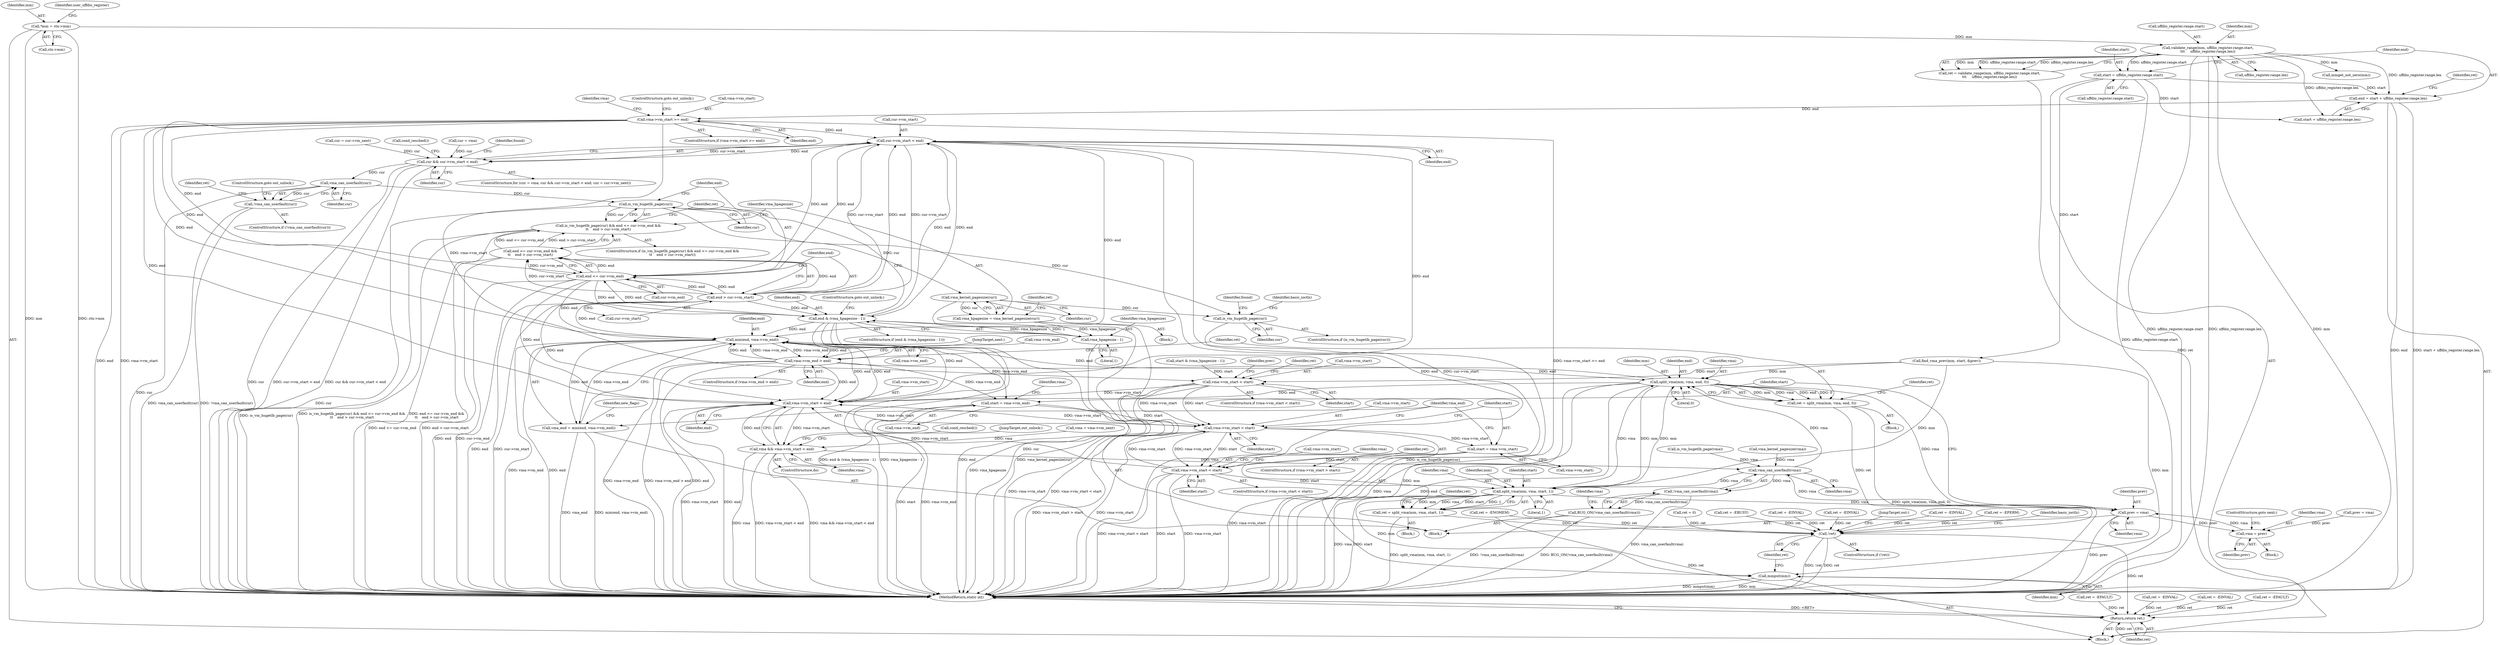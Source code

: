 digraph "0_linux_29ec90660d68bbdd69507c1c8b4e33aa299278b1@integer" {
"1000226" [label="(Call,end = start + uffdio_register.range.len)"];
"1000219" [label="(Call,start = uffdio_register.range.start)"];
"1000204" [label="(Call,validate_range(mm, uffdio_register.range.start,\n\t\t\t     uffdio_register.range.len))"];
"1000117" [label="(Call,*mm = ctx->mm)"];
"1000265" [label="(Call,vma->vm_start >= end)"];
"1000299" [label="(Call,cur->vm_start < end)"];
"1000297" [label="(Call,cur && cur->vm_start < end)"];
"1000335" [label="(Call,vma_can_userfault(cur))"];
"1000334" [label="(Call,!vma_can_userfault(cur))"];
"1000353" [label="(Call,is_vm_hugetlb_page(cur))"];
"1000352" [label="(Call,is_vm_hugetlb_page(cur) && end <= cur->vm_end &&\n\t\t    end > cur->vm_start)"];
"1000370" [label="(Call,vma_kernel_pagesize(cur))"];
"1000368" [label="(Call,vma_hpagesize = vma_kernel_pagesize(cur))"];
"1000379" [label="(Call,vma_hpagesize - 1)"];
"1000377" [label="(Call,end & (vma_hpagesize - 1))"];
"1000356" [label="(Call,end <= cur->vm_end)"];
"1000355" [label="(Call,end <= cur->vm_end &&\n\t\t    end > cur->vm_start)"];
"1000361" [label="(Call,end > cur->vm_start)"];
"1000484" [label="(Call,min(end, vma->vm_end))"];
"1000482" [label="(Call,vma_end = min(end, vma->vm_end))"];
"1000524" [label="(Call,vma->vm_end > end)"];
"1000532" [label="(Call,split_vma(mm, vma, end, 0))"];
"1000515" [label="(Call,split_vma(mm, vma, start, 1))"];
"1000513" [label="(Call,ret = split_vma(mm, vma, start, 1))"];
"1000583" [label="(Call,!ret)"];
"1000601" [label="(Return,return ret;)"];
"1000554" [label="(Call,prev = vma)"];
"1000502" [label="(Call,vma = prev)"];
"1000580" [label="(Call,mmput(mm))"];
"1000530" [label="(Call,ret = split_vma(mm, vma, end, 0))"];
"1000569" [label="(Call,vma->vm_start < end)"];
"1000472" [label="(Call,vma->vm_start > start)"];
"1000477" [label="(Call,start = vma->vm_start)"];
"1000507" [label="(Call,vma->vm_start < start)"];
"1000567" [label="(Call,vma && vma->vm_start < end)"];
"1000431" [label="(Call,vma_can_userfault(vma))"];
"1000430" [label="(Call,!vma_can_userfault(vma))"];
"1000429" [label="(Call,BUG_ON(!vma_can_userfault(vma)))"];
"1000557" [label="(Call,start = vma->vm_end)"];
"1000403" [label="(Call,is_vm_hugetlb_page(cur))"];
"1000415" [label="(Call,vma->vm_start < start)"];
"1000486" [label="(Call,vma->vm_end)"];
"1000220" [label="(Identifier,start)"];
"1000362" [label="(Identifier,end)"];
"1000273" [label="(Identifier,vma)"];
"1000270" [label="(ControlStructure,goto out_unlock;)"];
"1000530" [label="(Call,ret = split_vma(mm, vma, end, 0))"];
"1000373" [label="(Identifier,ret)"];
"1000381" [label="(Literal,1)"];
"1000380" [label="(Identifier,vma_hpagesize)"];
"1000117" [label="(Call,*mm = ctx->mm)"];
"1000505" [label="(ControlStructure,goto next;)"];
"1000219" [label="(Call,start = uffdio_register.range.start)"];
"1000118" [label="(Identifier,mm)"];
"1000479" [label="(Call,vma->vm_start)"];
"1000404" [label="(Identifier,cur)"];
"1000211" [label="(Call,uffdio_register.range.len)"];
"1000511" [label="(Identifier,start)"];
"1000402" [label="(ControlStructure,if (is_vm_hugetlb_page(cur)))"];
"1000573" [label="(Identifier,end)"];
"1000265" [label="(Call,vma->vm_start >= end)"];
"1000304" [label="(Call,cur = cur->vm_next)"];
"1000514" [label="(Identifier,ret)"];
"1000228" [label="(Call,start + uffdio_register.range.len)"];
"1000241" [label="(Call,mmget_not_zero(mm))"];
"1000426" [label="(ControlStructure,do)"];
"1000115" [label="(Block,)"];
"1000533" [label="(Identifier,mm)"];
"1000356" [label="(Call,end <= cur->vm_end)"];
"1000431" [label="(Call,vma_can_userfault(vma))"];
"1000484" [label="(Call,min(end, vma->vm_end))"];
"1000379" [label="(Call,vma_hpagesize - 1)"];
"1000352" [label="(Call,is_vm_hugetlb_page(cur) && end <= cur->vm_end &&\n\t\t    end > cur->vm_start)"];
"1000236" [label="(Identifier,ret)"];
"1000581" [label="(Identifier,mm)"];
"1000227" [label="(Identifier,end)"];
"1000568" [label="(Identifier,vma)"];
"1000512" [label="(Block,)"];
"1000503" [label="(Identifier,vma)"];
"1000473" [label="(Call,vma->vm_start)"];
"1000334" [label="(Call,!vma_can_userfault(cur))"];
"1000335" [label="(Call,vma_can_userfault(cur))"];
"1000603" [label="(MethodReturn,static int)"];
"1000297" [label="(Call,cur && cur->vm_start < end)"];
"1000371" [label="(Identifier,cur)"];
"1000513" [label="(Call,ret = split_vma(mm, vma, start, 1))"];
"1000483" [label="(Identifier,vma_end)"];
"1000205" [label="(Identifier,mm)"];
"1000206" [label="(Call,uffdio_register.range.start)"];
"1000414" [label="(ControlStructure,if (vma->vm_start < start))"];
"1000251" [label="(Call,find_vma_prev(mm, start, &prev))"];
"1000596" [label="(Call,ret = -EFAULT)"];
"1000432" [label="(Identifier,vma)"];
"1000406" [label="(Identifier,basic_ioctls)"];
"1000119" [label="(Call,ctx->mm)"];
"1000136" [label="(Identifier,user_uffdio_register)"];
"1000264" [label="(ControlStructure,if (vma->vm_start >= end))"];
"1000477" [label="(Call,start = vma->vm_start)"];
"1000557" [label="(Call,start = vma->vm_end)"];
"1000423" [label="(Call,ret = 0)"];
"1000428" [label="(Call,cond_resched())"];
"1000383" [label="(Call,ret = -EBUSY)"];
"1000272" [label="(Call,is_vm_hugetlb_page(vma))"];
"1000226" [label="(Call,end = start + uffdio_register.range.len)"];
"1000260" [label="(Call,ret = -EINVAL)"];
"1000361" [label="(Call,end > cur->vm_start)"];
"1000558" [label="(Identifier,start)"];
"1000378" [label="(Identifier,end)"];
"1000310" [label="(Call,cond_resched())"];
"1000521" [label="(Identifier,ret)"];
"1000523" [label="(ControlStructure,if (vma->vm_end > end))"];
"1000351" [label="(ControlStructure,if (is_vm_hugetlb_page(cur) && end <= cur->vm_end &&\n\t\t    end > cur->vm_start))"];
"1000482" [label="(Call,vma_end = min(end, vma->vm_end))"];
"1000370" [label="(Call,vma_kernel_pagesize(cur))"];
"1000437" [label="(Identifier,vma)"];
"1000490" [label="(Identifier,new_flags)"];
"1000427" [label="(Block,)"];
"1000281" [label="(Call,start & (vma_hpagesize - 1))"];
"1000602" [label="(Identifier,ret)"];
"1000294" [label="(Call,cur = vma)"];
"1000540" [label="(JumpTarget,next:)"];
"1000531" [label="(Identifier,ret)"];
"1000372" [label="(Call,ret = -EINVAL)"];
"1000517" [label="(Identifier,vma)"];
"1000600" [label="(JumpTarget,out:)"];
"1000303" [label="(Identifier,end)"];
"1000155" [label="(Call,ret = -EINVAL)"];
"1000204" [label="(Call,validate_range(mm, uffdio_register.range.start,\n\t\t\t     uffdio_register.range.len))"];
"1000485" [label="(Identifier,end)"];
"1000529" [label="(Block,)"];
"1000535" [label="(Identifier,end)"];
"1000574" [label="(JumpTarget,out_unlock:)"];
"1000538" [label="(Identifier,ret)"];
"1000337" [label="(ControlStructure,goto out_unlock;)"];
"1000536" [label="(Literal,0)"];
"1000354" [label="(Identifier,cur)"];
"1000299" [label="(Call,cur->vm_start < end)"];
"1000376" [label="(ControlStructure,if (end & (vma_hpagesize - 1)))"];
"1000409" [label="(Identifier,found)"];
"1000300" [label="(Call,cur->vm_start)"];
"1000554" [label="(Call,prev = vma)"];
"1000567" [label="(Call,vma && vma->vm_start < end)"];
"1000421" [label="(Identifier,prev)"];
"1000532" [label="(Call,split_vma(mm, vma, end, 0))"];
"1000476" [label="(Identifier,start)"];
"1000563" [label="(Identifier,vma)"];
"1000269" [label="(Identifier,end)"];
"1000329" [label="(Call,ret = -EINVAL)"];
"1000338" [label="(Call,ret = -EPERM)"];
"1000507" [label="(Call,vma->vm_start < start)"];
"1000525" [label="(Call,vma->vm_end)"];
"1000358" [label="(Call,cur->vm_end)"];
"1000368" [label="(Call,vma_hpagesize = vma_kernel_pagesize(cur))"];
"1000516" [label="(Identifier,mm)"];
"1000420" [label="(Call,prev = vma)"];
"1000524" [label="(Call,vma->vm_end > end)"];
"1000336" [label="(Identifier,cur)"];
"1000601" [label="(Return,return ret;)"];
"1000403" [label="(Call,is_vm_hugetlb_page(cur))"];
"1000384" [label="(Identifier,ret)"];
"1000515" [label="(Call,split_vma(mm, vma, start, 1))"];
"1000519" [label="(Literal,1)"];
"1000569" [label="(Call,vma->vm_start < end)"];
"1000369" [label="(Identifier,vma_hpagesize)"];
"1000582" [label="(ControlStructure,if (!ret))"];
"1000278" [label="(Call,vma_kernel_pagesize(vma))"];
"1000197" [label="(Call,ret = -EINVAL)"];
"1000382" [label="(ControlStructure,goto out_unlock;)"];
"1000413" [label="(Identifier,found)"];
"1000562" [label="(Call,vma = vma->vm_next)"];
"1000355" [label="(Call,end <= cur->vm_end &&\n\t\t    end > cur->vm_start)"];
"1000559" [label="(Call,vma->vm_end)"];
"1000526" [label="(Identifier,vma)"];
"1000221" [label="(Call,uffdio_register.range.start)"];
"1000570" [label="(Call,vma->vm_start)"];
"1000424" [label="(Identifier,ret)"];
"1000555" [label="(Identifier,prev)"];
"1000584" [label="(Identifier,ret)"];
"1000478" [label="(Identifier,start)"];
"1000416" [label="(Call,vma->vm_start)"];
"1000518" [label="(Identifier,start)"];
"1000502" [label="(Call,vma = prev)"];
"1000140" [label="(Call,ret = -EFAULT)"];
"1000504" [label="(Identifier,prev)"];
"1000471" [label="(ControlStructure,if (vma->vm_start > start))"];
"1000353" [label="(Call,is_vm_hugetlb_page(cur))"];
"1000589" [label="(Identifier,basic_ioctls)"];
"1000298" [label="(Identifier,cur)"];
"1000501" [label="(Block,)"];
"1000419" [label="(Identifier,start)"];
"1000266" [label="(Call,vma->vm_start)"];
"1000556" [label="(Identifier,vma)"];
"1000472" [label="(Call,vma->vm_start > start)"];
"1000508" [label="(Call,vma->vm_start)"];
"1000506" [label="(ControlStructure,if (vma->vm_start < start))"];
"1000377" [label="(Call,end & (vma_hpagesize - 1))"];
"1000293" [label="(ControlStructure,for (cur = vma; cur && cur->vm_start < end; cur = cur->vm_next))"];
"1000429" [label="(Call,BUG_ON(!vma_can_userfault(vma)))"];
"1000235" [label="(Call,ret = -ENOMEM)"];
"1000580" [label="(Call,mmput(mm))"];
"1000202" [label="(Call,ret = validate_range(mm, uffdio_register.range.start,\n\t\t\t     uffdio_register.range.len))"];
"1000528" [label="(Identifier,end)"];
"1000430" [label="(Call,!vma_can_userfault(vma))"];
"1000357" [label="(Identifier,end)"];
"1000333" [label="(ControlStructure,if (!vma_can_userfault(cur)))"];
"1000339" [label="(Identifier,ret)"];
"1000415" [label="(Call,vma->vm_start < start)"];
"1000363" [label="(Call,cur->vm_start)"];
"1000534" [label="(Identifier,vma)"];
"1000583" [label="(Call,!ret)"];
"1000366" [label="(Block,)"];
"1000226" -> "1000115"  [label="AST: "];
"1000226" -> "1000228"  [label="CFG: "];
"1000227" -> "1000226"  [label="AST: "];
"1000228" -> "1000226"  [label="AST: "];
"1000236" -> "1000226"  [label="CFG: "];
"1000226" -> "1000603"  [label="DDG: end"];
"1000226" -> "1000603"  [label="DDG: start + uffdio_register.range.len"];
"1000219" -> "1000226"  [label="DDG: start"];
"1000204" -> "1000226"  [label="DDG: uffdio_register.range.len"];
"1000226" -> "1000265"  [label="DDG: end"];
"1000219" -> "1000115"  [label="AST: "];
"1000219" -> "1000221"  [label="CFG: "];
"1000220" -> "1000219"  [label="AST: "];
"1000221" -> "1000219"  [label="AST: "];
"1000227" -> "1000219"  [label="CFG: "];
"1000219" -> "1000603"  [label="DDG: uffdio_register.range.start"];
"1000204" -> "1000219"  [label="DDG: uffdio_register.range.start"];
"1000219" -> "1000228"  [label="DDG: start"];
"1000219" -> "1000251"  [label="DDG: start"];
"1000204" -> "1000202"  [label="AST: "];
"1000204" -> "1000211"  [label="CFG: "];
"1000205" -> "1000204"  [label="AST: "];
"1000206" -> "1000204"  [label="AST: "];
"1000211" -> "1000204"  [label="AST: "];
"1000202" -> "1000204"  [label="CFG: "];
"1000204" -> "1000603"  [label="DDG: uffdio_register.range.start"];
"1000204" -> "1000603"  [label="DDG: uffdio_register.range.len"];
"1000204" -> "1000603"  [label="DDG: mm"];
"1000204" -> "1000202"  [label="DDG: mm"];
"1000204" -> "1000202"  [label="DDG: uffdio_register.range.start"];
"1000204" -> "1000202"  [label="DDG: uffdio_register.range.len"];
"1000117" -> "1000204"  [label="DDG: mm"];
"1000204" -> "1000228"  [label="DDG: uffdio_register.range.len"];
"1000204" -> "1000241"  [label="DDG: mm"];
"1000117" -> "1000115"  [label="AST: "];
"1000117" -> "1000119"  [label="CFG: "];
"1000118" -> "1000117"  [label="AST: "];
"1000119" -> "1000117"  [label="AST: "];
"1000136" -> "1000117"  [label="CFG: "];
"1000117" -> "1000603"  [label="DDG: mm"];
"1000117" -> "1000603"  [label="DDG: ctx->mm"];
"1000265" -> "1000264"  [label="AST: "];
"1000265" -> "1000269"  [label="CFG: "];
"1000266" -> "1000265"  [label="AST: "];
"1000269" -> "1000265"  [label="AST: "];
"1000270" -> "1000265"  [label="CFG: "];
"1000273" -> "1000265"  [label="CFG: "];
"1000265" -> "1000603"  [label="DDG: vma->vm_start >= end"];
"1000265" -> "1000603"  [label="DDG: end"];
"1000265" -> "1000603"  [label="DDG: vma->vm_start"];
"1000265" -> "1000299"  [label="DDG: end"];
"1000265" -> "1000356"  [label="DDG: end"];
"1000265" -> "1000377"  [label="DDG: end"];
"1000265" -> "1000415"  [label="DDG: vma->vm_start"];
"1000265" -> "1000484"  [label="DDG: end"];
"1000265" -> "1000569"  [label="DDG: end"];
"1000299" -> "1000297"  [label="AST: "];
"1000299" -> "1000303"  [label="CFG: "];
"1000300" -> "1000299"  [label="AST: "];
"1000303" -> "1000299"  [label="AST: "];
"1000297" -> "1000299"  [label="CFG: "];
"1000299" -> "1000603"  [label="DDG: end"];
"1000299" -> "1000603"  [label="DDG: cur->vm_start"];
"1000299" -> "1000297"  [label="DDG: cur->vm_start"];
"1000299" -> "1000297"  [label="DDG: end"];
"1000361" -> "1000299"  [label="DDG: cur->vm_start"];
"1000361" -> "1000299"  [label="DDG: end"];
"1000377" -> "1000299"  [label="DDG: end"];
"1000356" -> "1000299"  [label="DDG: end"];
"1000299" -> "1000356"  [label="DDG: end"];
"1000299" -> "1000361"  [label="DDG: cur->vm_start"];
"1000299" -> "1000377"  [label="DDG: end"];
"1000299" -> "1000484"  [label="DDG: end"];
"1000299" -> "1000569"  [label="DDG: end"];
"1000297" -> "1000293"  [label="AST: "];
"1000297" -> "1000298"  [label="CFG: "];
"1000298" -> "1000297"  [label="AST: "];
"1000310" -> "1000297"  [label="CFG: "];
"1000413" -> "1000297"  [label="CFG: "];
"1000297" -> "1000603"  [label="DDG: cur"];
"1000297" -> "1000603"  [label="DDG: cur->vm_start < end"];
"1000297" -> "1000603"  [label="DDG: cur && cur->vm_start < end"];
"1000304" -> "1000297"  [label="DDG: cur"];
"1000294" -> "1000297"  [label="DDG: cur"];
"1000297" -> "1000335"  [label="DDG: cur"];
"1000335" -> "1000334"  [label="AST: "];
"1000335" -> "1000336"  [label="CFG: "];
"1000336" -> "1000335"  [label="AST: "];
"1000334" -> "1000335"  [label="CFG: "];
"1000335" -> "1000603"  [label="DDG: cur"];
"1000335" -> "1000334"  [label="DDG: cur"];
"1000335" -> "1000353"  [label="DDG: cur"];
"1000334" -> "1000333"  [label="AST: "];
"1000337" -> "1000334"  [label="CFG: "];
"1000339" -> "1000334"  [label="CFG: "];
"1000334" -> "1000603"  [label="DDG: !vma_can_userfault(cur)"];
"1000334" -> "1000603"  [label="DDG: vma_can_userfault(cur)"];
"1000353" -> "1000352"  [label="AST: "];
"1000353" -> "1000354"  [label="CFG: "];
"1000354" -> "1000353"  [label="AST: "];
"1000357" -> "1000353"  [label="CFG: "];
"1000352" -> "1000353"  [label="CFG: "];
"1000353" -> "1000603"  [label="DDG: cur"];
"1000353" -> "1000352"  [label="DDG: cur"];
"1000353" -> "1000370"  [label="DDG: cur"];
"1000353" -> "1000403"  [label="DDG: cur"];
"1000352" -> "1000351"  [label="AST: "];
"1000352" -> "1000355"  [label="CFG: "];
"1000355" -> "1000352"  [label="AST: "];
"1000369" -> "1000352"  [label="CFG: "];
"1000384" -> "1000352"  [label="CFG: "];
"1000352" -> "1000603"  [label="DDG: is_vm_hugetlb_page(cur)"];
"1000352" -> "1000603"  [label="DDG: is_vm_hugetlb_page(cur) && end <= cur->vm_end &&\n\t\t    end > cur->vm_start"];
"1000352" -> "1000603"  [label="DDG: end <= cur->vm_end &&\n\t\t    end > cur->vm_start"];
"1000355" -> "1000352"  [label="DDG: end <= cur->vm_end"];
"1000355" -> "1000352"  [label="DDG: end > cur->vm_start"];
"1000370" -> "1000368"  [label="AST: "];
"1000370" -> "1000371"  [label="CFG: "];
"1000371" -> "1000370"  [label="AST: "];
"1000368" -> "1000370"  [label="CFG: "];
"1000370" -> "1000603"  [label="DDG: cur"];
"1000370" -> "1000368"  [label="DDG: cur"];
"1000370" -> "1000403"  [label="DDG: cur"];
"1000368" -> "1000366"  [label="AST: "];
"1000369" -> "1000368"  [label="AST: "];
"1000373" -> "1000368"  [label="CFG: "];
"1000368" -> "1000603"  [label="DDG: vma_kernel_pagesize(cur)"];
"1000368" -> "1000379"  [label="DDG: vma_hpagesize"];
"1000379" -> "1000377"  [label="AST: "];
"1000379" -> "1000381"  [label="CFG: "];
"1000380" -> "1000379"  [label="AST: "];
"1000381" -> "1000379"  [label="AST: "];
"1000377" -> "1000379"  [label="CFG: "];
"1000379" -> "1000603"  [label="DDG: vma_hpagesize"];
"1000379" -> "1000377"  [label="DDG: vma_hpagesize"];
"1000379" -> "1000377"  [label="DDG: 1"];
"1000377" -> "1000376"  [label="AST: "];
"1000378" -> "1000377"  [label="AST: "];
"1000382" -> "1000377"  [label="CFG: "];
"1000384" -> "1000377"  [label="CFG: "];
"1000377" -> "1000603"  [label="DDG: end & (vma_hpagesize - 1)"];
"1000377" -> "1000603"  [label="DDG: vma_hpagesize - 1"];
"1000377" -> "1000603"  [label="DDG: end"];
"1000377" -> "1000356"  [label="DDG: end"];
"1000361" -> "1000377"  [label="DDG: end"];
"1000356" -> "1000377"  [label="DDG: end"];
"1000377" -> "1000484"  [label="DDG: end"];
"1000377" -> "1000569"  [label="DDG: end"];
"1000356" -> "1000355"  [label="AST: "];
"1000356" -> "1000358"  [label="CFG: "];
"1000357" -> "1000356"  [label="AST: "];
"1000358" -> "1000356"  [label="AST: "];
"1000362" -> "1000356"  [label="CFG: "];
"1000355" -> "1000356"  [label="CFG: "];
"1000356" -> "1000603"  [label="DDG: end"];
"1000356" -> "1000603"  [label="DDG: cur->vm_end"];
"1000356" -> "1000355"  [label="DDG: end"];
"1000356" -> "1000355"  [label="DDG: cur->vm_end"];
"1000361" -> "1000356"  [label="DDG: end"];
"1000356" -> "1000361"  [label="DDG: end"];
"1000356" -> "1000484"  [label="DDG: end"];
"1000356" -> "1000569"  [label="DDG: end"];
"1000355" -> "1000361"  [label="CFG: "];
"1000361" -> "1000355"  [label="AST: "];
"1000355" -> "1000603"  [label="DDG: end <= cur->vm_end"];
"1000355" -> "1000603"  [label="DDG: end > cur->vm_start"];
"1000361" -> "1000355"  [label="DDG: end"];
"1000361" -> "1000355"  [label="DDG: cur->vm_start"];
"1000361" -> "1000363"  [label="CFG: "];
"1000362" -> "1000361"  [label="AST: "];
"1000363" -> "1000361"  [label="AST: "];
"1000361" -> "1000603"  [label="DDG: end"];
"1000361" -> "1000603"  [label="DDG: cur->vm_start"];
"1000361" -> "1000484"  [label="DDG: end"];
"1000361" -> "1000569"  [label="DDG: end"];
"1000484" -> "1000482"  [label="AST: "];
"1000484" -> "1000486"  [label="CFG: "];
"1000485" -> "1000484"  [label="AST: "];
"1000486" -> "1000484"  [label="AST: "];
"1000482" -> "1000484"  [label="CFG: "];
"1000484" -> "1000603"  [label="DDG: vma->vm_end"];
"1000484" -> "1000603"  [label="DDG: end"];
"1000484" -> "1000482"  [label="DDG: end"];
"1000484" -> "1000482"  [label="DDG: vma->vm_end"];
"1000532" -> "1000484"  [label="DDG: end"];
"1000569" -> "1000484"  [label="DDG: end"];
"1000524" -> "1000484"  [label="DDG: end"];
"1000524" -> "1000484"  [label="DDG: vma->vm_end"];
"1000484" -> "1000524"  [label="DDG: vma->vm_end"];
"1000484" -> "1000524"  [label="DDG: end"];
"1000484" -> "1000557"  [label="DDG: vma->vm_end"];
"1000484" -> "1000569"  [label="DDG: end"];
"1000482" -> "1000427"  [label="AST: "];
"1000483" -> "1000482"  [label="AST: "];
"1000490" -> "1000482"  [label="CFG: "];
"1000482" -> "1000603"  [label="DDG: vma_end"];
"1000482" -> "1000603"  [label="DDG: min(end, vma->vm_end)"];
"1000524" -> "1000523"  [label="AST: "];
"1000524" -> "1000528"  [label="CFG: "];
"1000525" -> "1000524"  [label="AST: "];
"1000528" -> "1000524"  [label="AST: "];
"1000531" -> "1000524"  [label="CFG: "];
"1000540" -> "1000524"  [label="CFG: "];
"1000524" -> "1000603"  [label="DDG: vma->vm_end"];
"1000524" -> "1000603"  [label="DDG: vma->vm_end > end"];
"1000524" -> "1000603"  [label="DDG: end"];
"1000524" -> "1000532"  [label="DDG: end"];
"1000524" -> "1000557"  [label="DDG: vma->vm_end"];
"1000524" -> "1000569"  [label="DDG: end"];
"1000532" -> "1000530"  [label="AST: "];
"1000532" -> "1000536"  [label="CFG: "];
"1000533" -> "1000532"  [label="AST: "];
"1000534" -> "1000532"  [label="AST: "];
"1000535" -> "1000532"  [label="AST: "];
"1000536" -> "1000532"  [label="AST: "];
"1000530" -> "1000532"  [label="CFG: "];
"1000532" -> "1000603"  [label="DDG: vma"];
"1000532" -> "1000603"  [label="DDG: end"];
"1000532" -> "1000515"  [label="DDG: mm"];
"1000532" -> "1000530"  [label="DDG: mm"];
"1000532" -> "1000530"  [label="DDG: vma"];
"1000532" -> "1000530"  [label="DDG: end"];
"1000532" -> "1000530"  [label="DDG: 0"];
"1000251" -> "1000532"  [label="DDG: mm"];
"1000515" -> "1000532"  [label="DDG: mm"];
"1000515" -> "1000532"  [label="DDG: vma"];
"1000431" -> "1000532"  [label="DDG: vma"];
"1000532" -> "1000554"  [label="DDG: vma"];
"1000532" -> "1000569"  [label="DDG: end"];
"1000532" -> "1000580"  [label="DDG: mm"];
"1000515" -> "1000513"  [label="AST: "];
"1000515" -> "1000519"  [label="CFG: "];
"1000516" -> "1000515"  [label="AST: "];
"1000517" -> "1000515"  [label="AST: "];
"1000518" -> "1000515"  [label="AST: "];
"1000519" -> "1000515"  [label="AST: "];
"1000513" -> "1000515"  [label="CFG: "];
"1000515" -> "1000603"  [label="DDG: start"];
"1000515" -> "1000603"  [label="DDG: vma"];
"1000515" -> "1000513"  [label="DDG: mm"];
"1000515" -> "1000513"  [label="DDG: vma"];
"1000515" -> "1000513"  [label="DDG: start"];
"1000515" -> "1000513"  [label="DDG: 1"];
"1000251" -> "1000515"  [label="DDG: mm"];
"1000431" -> "1000515"  [label="DDG: vma"];
"1000507" -> "1000515"  [label="DDG: start"];
"1000515" -> "1000554"  [label="DDG: vma"];
"1000515" -> "1000580"  [label="DDG: mm"];
"1000513" -> "1000512"  [label="AST: "];
"1000514" -> "1000513"  [label="AST: "];
"1000521" -> "1000513"  [label="CFG: "];
"1000513" -> "1000603"  [label="DDG: split_vma(mm, vma, start, 1)"];
"1000513" -> "1000583"  [label="DDG: ret"];
"1000583" -> "1000582"  [label="AST: "];
"1000583" -> "1000584"  [label="CFG: "];
"1000584" -> "1000583"  [label="AST: "];
"1000589" -> "1000583"  [label="CFG: "];
"1000600" -> "1000583"  [label="CFG: "];
"1000583" -> "1000603"  [label="DDG: !ret"];
"1000583" -> "1000603"  [label="DDG: ret"];
"1000338" -> "1000583"  [label="DDG: ret"];
"1000235" -> "1000583"  [label="DDG: ret"];
"1000383" -> "1000583"  [label="DDG: ret"];
"1000530" -> "1000583"  [label="DDG: ret"];
"1000372" -> "1000583"  [label="DDG: ret"];
"1000423" -> "1000583"  [label="DDG: ret"];
"1000329" -> "1000583"  [label="DDG: ret"];
"1000260" -> "1000583"  [label="DDG: ret"];
"1000583" -> "1000601"  [label="DDG: ret"];
"1000601" -> "1000115"  [label="AST: "];
"1000601" -> "1000602"  [label="CFG: "];
"1000602" -> "1000601"  [label="AST: "];
"1000603" -> "1000601"  [label="CFG: "];
"1000601" -> "1000603"  [label="DDG: <RET>"];
"1000602" -> "1000601"  [label="DDG: ret"];
"1000235" -> "1000601"  [label="DDG: ret"];
"1000596" -> "1000601"  [label="DDG: ret"];
"1000140" -> "1000601"  [label="DDG: ret"];
"1000202" -> "1000601"  [label="DDG: ret"];
"1000155" -> "1000601"  [label="DDG: ret"];
"1000197" -> "1000601"  [label="DDG: ret"];
"1000554" -> "1000427"  [label="AST: "];
"1000554" -> "1000556"  [label="CFG: "];
"1000555" -> "1000554"  [label="AST: "];
"1000556" -> "1000554"  [label="AST: "];
"1000558" -> "1000554"  [label="CFG: "];
"1000554" -> "1000603"  [label="DDG: prev"];
"1000554" -> "1000502"  [label="DDG: prev"];
"1000502" -> "1000554"  [label="DDG: vma"];
"1000431" -> "1000554"  [label="DDG: vma"];
"1000502" -> "1000501"  [label="AST: "];
"1000502" -> "1000504"  [label="CFG: "];
"1000503" -> "1000502"  [label="AST: "];
"1000504" -> "1000502"  [label="AST: "];
"1000505" -> "1000502"  [label="CFG: "];
"1000420" -> "1000502"  [label="DDG: prev"];
"1000580" -> "1000115"  [label="AST: "];
"1000580" -> "1000581"  [label="CFG: "];
"1000581" -> "1000580"  [label="AST: "];
"1000584" -> "1000580"  [label="CFG: "];
"1000580" -> "1000603"  [label="DDG: mmput(mm)"];
"1000580" -> "1000603"  [label="DDG: mm"];
"1000251" -> "1000580"  [label="DDG: mm"];
"1000530" -> "1000529"  [label="AST: "];
"1000531" -> "1000530"  [label="AST: "];
"1000538" -> "1000530"  [label="CFG: "];
"1000530" -> "1000603"  [label="DDG: split_vma(mm, vma, end, 0)"];
"1000569" -> "1000567"  [label="AST: "];
"1000569" -> "1000573"  [label="CFG: "];
"1000570" -> "1000569"  [label="AST: "];
"1000573" -> "1000569"  [label="AST: "];
"1000567" -> "1000569"  [label="CFG: "];
"1000569" -> "1000603"  [label="DDG: vma->vm_start"];
"1000569" -> "1000603"  [label="DDG: end"];
"1000569" -> "1000472"  [label="DDG: vma->vm_start"];
"1000569" -> "1000567"  [label="DDG: vma->vm_start"];
"1000569" -> "1000567"  [label="DDG: end"];
"1000415" -> "1000569"  [label="DDG: vma->vm_start"];
"1000507" -> "1000569"  [label="DDG: vma->vm_start"];
"1000472" -> "1000569"  [label="DDG: vma->vm_start"];
"1000472" -> "1000471"  [label="AST: "];
"1000472" -> "1000476"  [label="CFG: "];
"1000473" -> "1000472"  [label="AST: "];
"1000476" -> "1000472"  [label="AST: "];
"1000478" -> "1000472"  [label="CFG: "];
"1000483" -> "1000472"  [label="CFG: "];
"1000472" -> "1000603"  [label="DDG: vma->vm_start > start"];
"1000472" -> "1000603"  [label="DDG: vma->vm_start"];
"1000415" -> "1000472"  [label="DDG: vma->vm_start"];
"1000415" -> "1000472"  [label="DDG: start"];
"1000507" -> "1000472"  [label="DDG: vma->vm_start"];
"1000557" -> "1000472"  [label="DDG: start"];
"1000472" -> "1000477"  [label="DDG: vma->vm_start"];
"1000472" -> "1000507"  [label="DDG: vma->vm_start"];
"1000472" -> "1000507"  [label="DDG: start"];
"1000477" -> "1000471"  [label="AST: "];
"1000477" -> "1000479"  [label="CFG: "];
"1000478" -> "1000477"  [label="AST: "];
"1000479" -> "1000477"  [label="AST: "];
"1000483" -> "1000477"  [label="CFG: "];
"1000477" -> "1000603"  [label="DDG: vma->vm_start"];
"1000477" -> "1000507"  [label="DDG: start"];
"1000507" -> "1000506"  [label="AST: "];
"1000507" -> "1000511"  [label="CFG: "];
"1000508" -> "1000507"  [label="AST: "];
"1000511" -> "1000507"  [label="AST: "];
"1000514" -> "1000507"  [label="CFG: "];
"1000526" -> "1000507"  [label="CFG: "];
"1000507" -> "1000603"  [label="DDG: vma->vm_start < start"];
"1000507" -> "1000603"  [label="DDG: start"];
"1000507" -> "1000603"  [label="DDG: vma->vm_start"];
"1000567" -> "1000426"  [label="AST: "];
"1000567" -> "1000568"  [label="CFG: "];
"1000568" -> "1000567"  [label="AST: "];
"1000428" -> "1000567"  [label="CFG: "];
"1000574" -> "1000567"  [label="CFG: "];
"1000567" -> "1000603"  [label="DDG: vma"];
"1000567" -> "1000603"  [label="DDG: vma->vm_start < end"];
"1000567" -> "1000603"  [label="DDG: vma && vma->vm_start < end"];
"1000567" -> "1000431"  [label="DDG: vma"];
"1000562" -> "1000567"  [label="DDG: vma"];
"1000431" -> "1000430"  [label="AST: "];
"1000431" -> "1000432"  [label="CFG: "];
"1000432" -> "1000431"  [label="AST: "];
"1000430" -> "1000431"  [label="CFG: "];
"1000431" -> "1000430"  [label="DDG: vma"];
"1000272" -> "1000431"  [label="DDG: vma"];
"1000278" -> "1000431"  [label="DDG: vma"];
"1000430" -> "1000429"  [label="AST: "];
"1000429" -> "1000430"  [label="CFG: "];
"1000430" -> "1000603"  [label="DDG: vma_can_userfault(vma)"];
"1000430" -> "1000429"  [label="DDG: vma_can_userfault(vma)"];
"1000429" -> "1000427"  [label="AST: "];
"1000437" -> "1000429"  [label="CFG: "];
"1000429" -> "1000603"  [label="DDG: !vma_can_userfault(vma)"];
"1000429" -> "1000603"  [label="DDG: BUG_ON(!vma_can_userfault(vma))"];
"1000557" -> "1000427"  [label="AST: "];
"1000557" -> "1000559"  [label="CFG: "];
"1000558" -> "1000557"  [label="AST: "];
"1000559" -> "1000557"  [label="AST: "];
"1000563" -> "1000557"  [label="CFG: "];
"1000557" -> "1000603"  [label="DDG: start"];
"1000557" -> "1000603"  [label="DDG: vma->vm_end"];
"1000403" -> "1000402"  [label="AST: "];
"1000403" -> "1000404"  [label="CFG: "];
"1000404" -> "1000403"  [label="AST: "];
"1000406" -> "1000403"  [label="CFG: "];
"1000409" -> "1000403"  [label="CFG: "];
"1000403" -> "1000603"  [label="DDG: is_vm_hugetlb_page(cur)"];
"1000415" -> "1000414"  [label="AST: "];
"1000415" -> "1000419"  [label="CFG: "];
"1000416" -> "1000415"  [label="AST: "];
"1000419" -> "1000415"  [label="AST: "];
"1000421" -> "1000415"  [label="CFG: "];
"1000424" -> "1000415"  [label="CFG: "];
"1000415" -> "1000603"  [label="DDG: vma->vm_start"];
"1000415" -> "1000603"  [label="DDG: vma->vm_start < start"];
"1000281" -> "1000415"  [label="DDG: start"];
"1000251" -> "1000415"  [label="DDG: start"];
}
